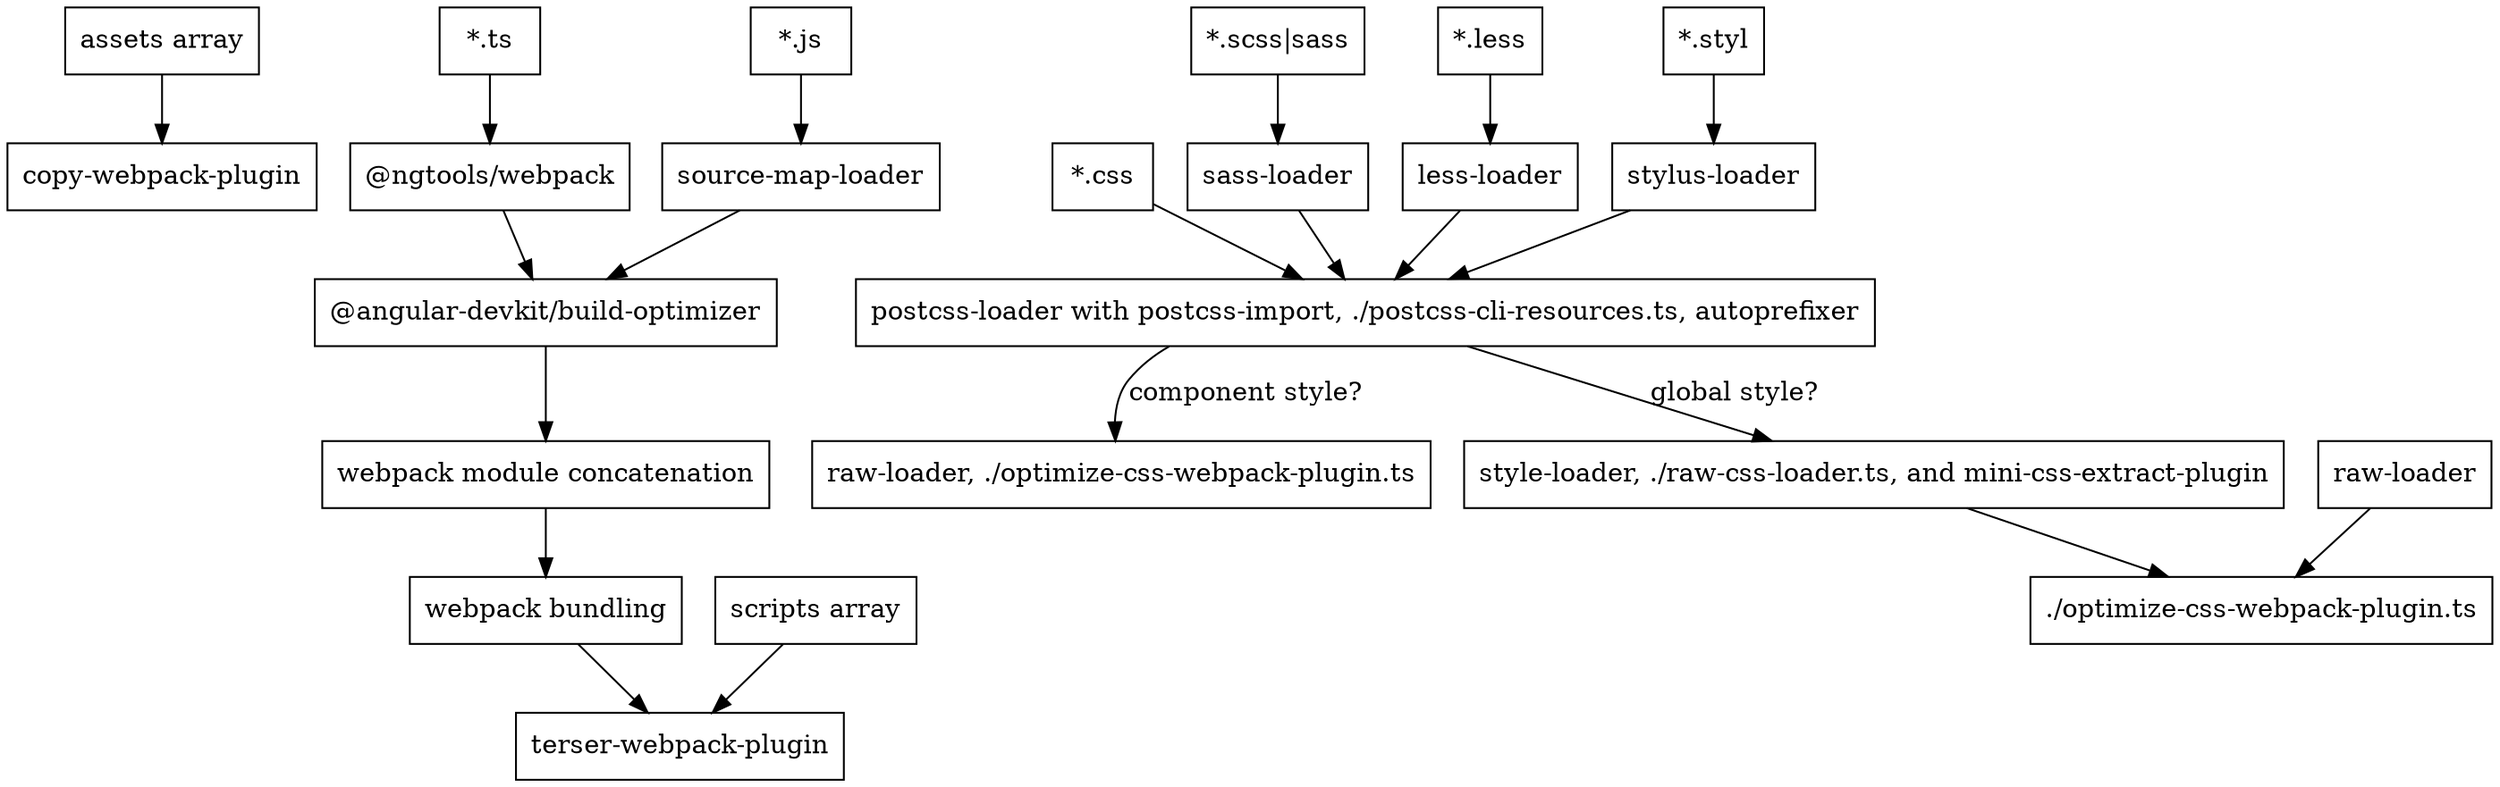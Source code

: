 digraph G {
  node [shape=rectangle];
  "assets array" -> "copy-webpack-plugin";
  "*.ts" -> "@ngtools/webpack" -> "@angular-devkit/build-optimizer";
  "*.js" -> "source-map-loader" -> "@angular-devkit/build-optimizer";
  "@angular-devkit/build-optimizer" -> "webpack module concatenation" -> "webpack bundling" -> "terser-webpack-plugin";
  "scripts array" -> "terser-webpack-plugin";
  "*.css" -> "postcss-loader with postcss-import, ./postcss-cli-resources.ts, autoprefixer";
  "*.scss\|sass" -> "sass-loader" -> "postcss-loader with postcss-import, ./postcss-cli-resources.ts, autoprefixer";
  "*.less" -> "less-loader" -> "postcss-loader with postcss-import, ./postcss-cli-resources.ts, autoprefixer";
  "*.styl" -> "stylus-loader" -> "postcss-loader with postcss-import, ./postcss-cli-resources.ts, autoprefixer";
  "postcss-loader with postcss-import, ./postcss-cli-resources.ts, autoprefixer" -> "raw-loader, ./optimize-css-webpack-plugin.ts"  [label="component style?"];
  "raw-loader" -> "./optimize-css-webpack-plugin.ts"
  "postcss-loader with postcss-import, ./postcss-cli-resources.ts, autoprefixer" -> "style-loader, ./raw-css-loader.ts, and mini-css-extract-plugin" [label="global style?"];
  "style-loader, ./raw-css-loader.ts, and mini-css-extract-plugin" -> "./optimize-css-webpack-plugin.ts"
}